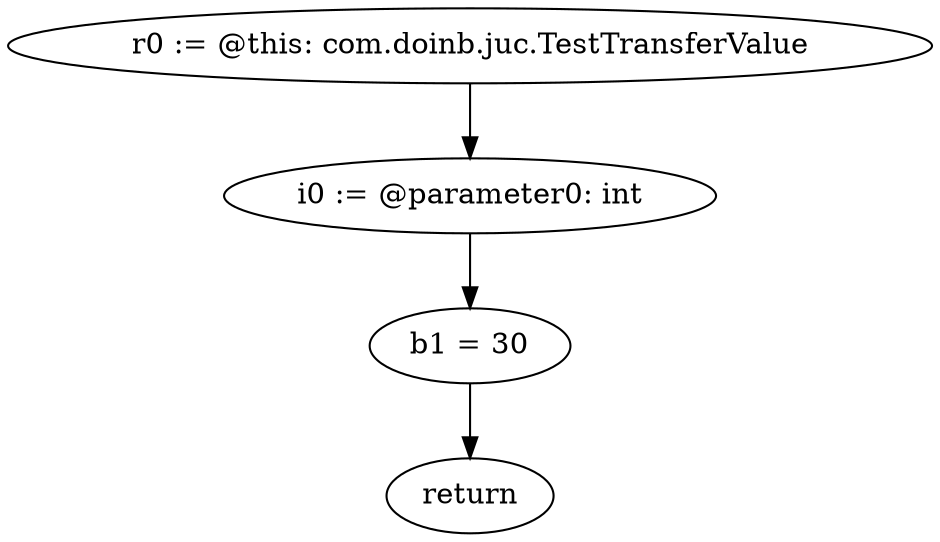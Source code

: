 digraph "unitGraph" {
    "r0 := @this: com.doinb.juc.TestTransferValue"
    "i0 := @parameter0: int"
    "b1 = 30"
    "return"
    "r0 := @this: com.doinb.juc.TestTransferValue"->"i0 := @parameter0: int";
    "i0 := @parameter0: int"->"b1 = 30";
    "b1 = 30"->"return";
}

